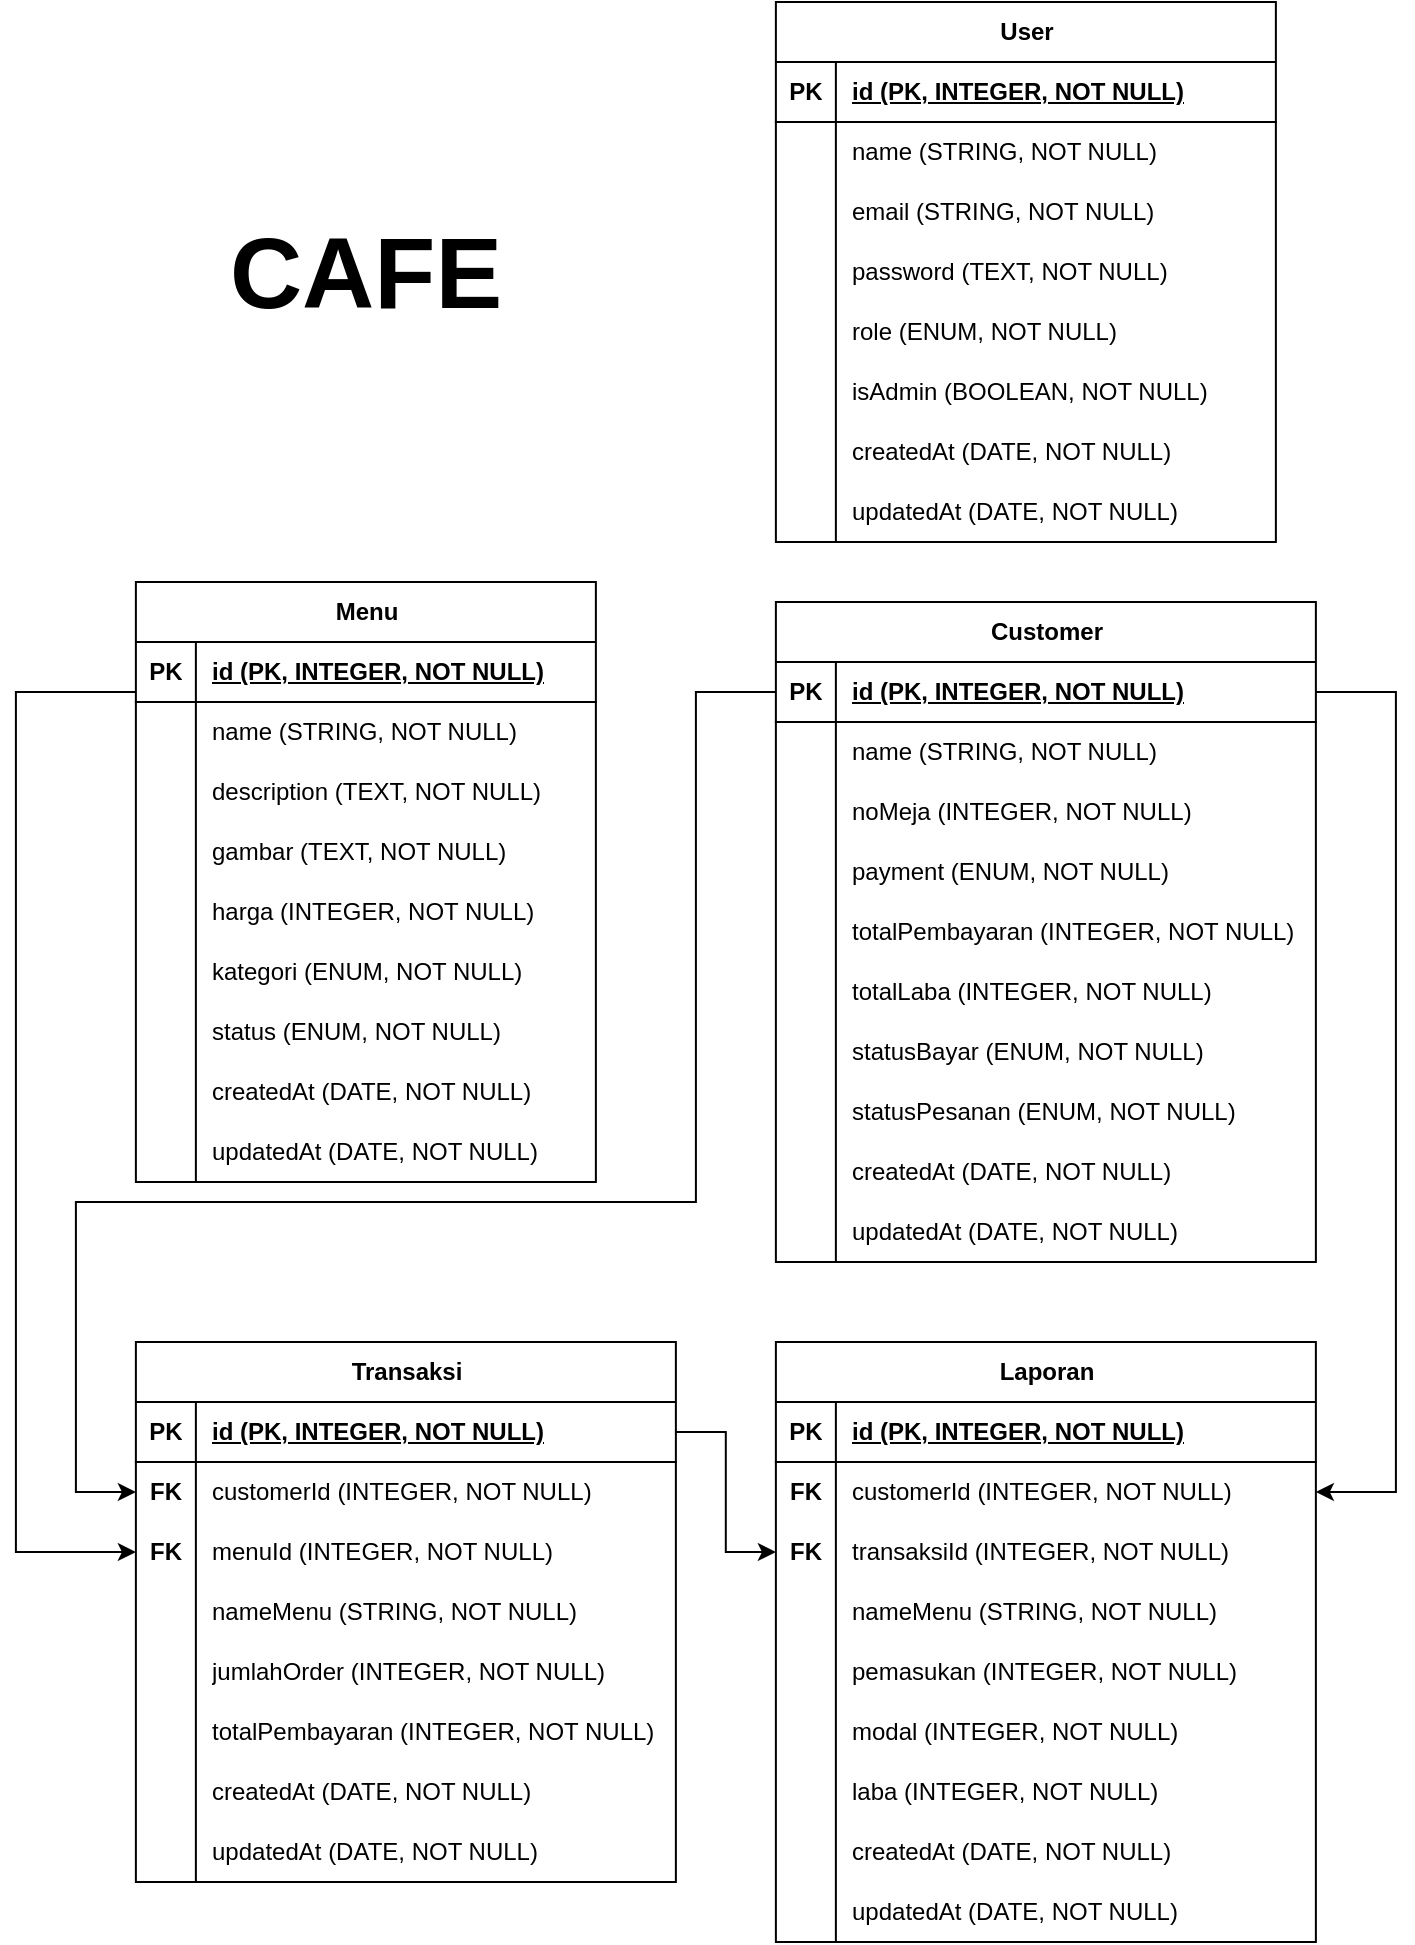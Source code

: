 <mxfile version="22.1.5" type="device">
  <diagram name="Halaman-1" id="lwUix_kvuEQXz3hjnVjn">
    <mxGraphModel dx="1134" dy="704" grid="1" gridSize="10" guides="1" tooltips="1" connect="1" arrows="1" fold="1" page="1" pageScale="1" pageWidth="827" pageHeight="1169" math="0" shadow="0">
      <root>
        <mxCell id="0" />
        <mxCell id="1" parent="0" />
        <mxCell id="imhgn8U7Z0MVkUAFqTZX-146" value="Transaksi" style="shape=table;startSize=30;container=1;collapsible=1;childLayout=tableLayout;fixedRows=1;rowLines=0;fontStyle=1;align=center;resizeLast=1;html=1;" parent="1" vertex="1">
          <mxGeometry x="128.94" y="750" width="270" height="270" as="geometry" />
        </mxCell>
        <mxCell id="imhgn8U7Z0MVkUAFqTZX-147" value="" style="shape=tableRow;horizontal=0;startSize=0;swimlaneHead=0;swimlaneBody=0;fillColor=none;collapsible=0;dropTarget=0;points=[[0,0.5],[1,0.5]];portConstraint=eastwest;top=0;left=0;right=0;bottom=1;" parent="imhgn8U7Z0MVkUAFqTZX-146" vertex="1">
          <mxGeometry y="30" width="270" height="30" as="geometry" />
        </mxCell>
        <mxCell id="imhgn8U7Z0MVkUAFqTZX-148" value="PK" style="shape=partialRectangle;connectable=0;fillColor=none;top=0;left=0;bottom=0;right=0;fontStyle=1;overflow=hidden;whiteSpace=wrap;html=1;" parent="imhgn8U7Z0MVkUAFqTZX-147" vertex="1">
          <mxGeometry width="30" height="30" as="geometry">
            <mxRectangle width="30" height="30" as="alternateBounds" />
          </mxGeometry>
        </mxCell>
        <mxCell id="imhgn8U7Z0MVkUAFqTZX-149" value="id (PK, INTEGER, NOT NULL)" style="shape=partialRectangle;connectable=0;fillColor=none;top=0;left=0;bottom=0;right=0;align=left;spacingLeft=6;fontStyle=5;overflow=hidden;whiteSpace=wrap;html=1;" parent="imhgn8U7Z0MVkUAFqTZX-147" vertex="1">
          <mxGeometry x="30" width="240" height="30" as="geometry">
            <mxRectangle width="240" height="30" as="alternateBounds" />
          </mxGeometry>
        </mxCell>
        <mxCell id="imhgn8U7Z0MVkUAFqTZX-150" value="" style="shape=tableRow;horizontal=0;startSize=0;swimlaneHead=0;swimlaneBody=0;fillColor=none;collapsible=0;dropTarget=0;points=[[0,0.5],[1,0.5]];portConstraint=eastwest;top=0;left=0;right=0;bottom=0;" parent="imhgn8U7Z0MVkUAFqTZX-146" vertex="1">
          <mxGeometry y="60" width="270" height="30" as="geometry" />
        </mxCell>
        <mxCell id="imhgn8U7Z0MVkUAFqTZX-151" value="&lt;b&gt;FK&lt;/b&gt;" style="shape=partialRectangle;connectable=0;fillColor=none;top=0;left=0;bottom=0;right=0;editable=1;overflow=hidden;whiteSpace=wrap;html=1;" parent="imhgn8U7Z0MVkUAFqTZX-150" vertex="1">
          <mxGeometry width="30" height="30" as="geometry">
            <mxRectangle width="30" height="30" as="alternateBounds" />
          </mxGeometry>
        </mxCell>
        <mxCell id="imhgn8U7Z0MVkUAFqTZX-152" value="customerId (INTEGER, NOT NULL)" style="shape=partialRectangle;connectable=0;fillColor=none;top=0;left=0;bottom=0;right=0;align=left;spacingLeft=6;overflow=hidden;whiteSpace=wrap;html=1;" parent="imhgn8U7Z0MVkUAFqTZX-150" vertex="1">
          <mxGeometry x="30" width="240" height="30" as="geometry">
            <mxRectangle width="240" height="30" as="alternateBounds" />
          </mxGeometry>
        </mxCell>
        <mxCell id="imhgn8U7Z0MVkUAFqTZX-153" value="" style="shape=tableRow;horizontal=0;startSize=0;swimlaneHead=0;swimlaneBody=0;fillColor=none;collapsible=0;dropTarget=0;points=[[0,0.5],[1,0.5]];portConstraint=eastwest;top=0;left=0;right=0;bottom=0;" parent="imhgn8U7Z0MVkUAFqTZX-146" vertex="1">
          <mxGeometry y="90" width="270" height="30" as="geometry" />
        </mxCell>
        <mxCell id="imhgn8U7Z0MVkUAFqTZX-154" value="&lt;b&gt;FK&lt;/b&gt;" style="shape=partialRectangle;connectable=0;fillColor=none;top=0;left=0;bottom=0;right=0;editable=1;overflow=hidden;whiteSpace=wrap;html=1;" parent="imhgn8U7Z0MVkUAFqTZX-153" vertex="1">
          <mxGeometry width="30" height="30" as="geometry">
            <mxRectangle width="30" height="30" as="alternateBounds" />
          </mxGeometry>
        </mxCell>
        <mxCell id="imhgn8U7Z0MVkUAFqTZX-155" value="menuId (INTEGER, NOT NULL)" style="shape=partialRectangle;connectable=0;fillColor=none;top=0;left=0;bottom=0;right=0;align=left;spacingLeft=6;overflow=hidden;whiteSpace=wrap;html=1;" parent="imhgn8U7Z0MVkUAFqTZX-153" vertex="1">
          <mxGeometry x="30" width="240" height="30" as="geometry">
            <mxRectangle width="240" height="30" as="alternateBounds" />
          </mxGeometry>
        </mxCell>
        <mxCell id="imhgn8U7Z0MVkUAFqTZX-245" style="shape=tableRow;horizontal=0;startSize=0;swimlaneHead=0;swimlaneBody=0;fillColor=none;collapsible=0;dropTarget=0;points=[[0,0.5],[1,0.5]];portConstraint=eastwest;top=0;left=0;right=0;bottom=0;" parent="imhgn8U7Z0MVkUAFqTZX-146" vertex="1">
          <mxGeometry y="120" width="270" height="30" as="geometry" />
        </mxCell>
        <mxCell id="imhgn8U7Z0MVkUAFqTZX-246" style="shape=partialRectangle;connectable=0;fillColor=none;top=0;left=0;bottom=0;right=0;editable=1;overflow=hidden;whiteSpace=wrap;html=1;" parent="imhgn8U7Z0MVkUAFqTZX-245" vertex="1">
          <mxGeometry width="30" height="30" as="geometry">
            <mxRectangle width="30" height="30" as="alternateBounds" />
          </mxGeometry>
        </mxCell>
        <mxCell id="imhgn8U7Z0MVkUAFqTZX-247" value="nameMenu (STRING, NOT NULL)" style="shape=partialRectangle;connectable=0;fillColor=none;top=0;left=0;bottom=0;right=0;align=left;spacingLeft=6;overflow=hidden;whiteSpace=wrap;html=1;" parent="imhgn8U7Z0MVkUAFqTZX-245" vertex="1">
          <mxGeometry x="30" width="240" height="30" as="geometry">
            <mxRectangle width="240" height="30" as="alternateBounds" />
          </mxGeometry>
        </mxCell>
        <mxCell id="imhgn8U7Z0MVkUAFqTZX-156" style="shape=tableRow;horizontal=0;startSize=0;swimlaneHead=0;swimlaneBody=0;fillColor=none;collapsible=0;dropTarget=0;points=[[0,0.5],[1,0.5]];portConstraint=eastwest;top=0;left=0;right=0;bottom=0;" parent="imhgn8U7Z0MVkUAFqTZX-146" vertex="1">
          <mxGeometry y="150" width="270" height="30" as="geometry" />
        </mxCell>
        <mxCell id="imhgn8U7Z0MVkUAFqTZX-157" style="shape=partialRectangle;connectable=0;fillColor=none;top=0;left=0;bottom=0;right=0;editable=1;overflow=hidden;whiteSpace=wrap;html=1;" parent="imhgn8U7Z0MVkUAFqTZX-156" vertex="1">
          <mxGeometry width="30" height="30" as="geometry">
            <mxRectangle width="30" height="30" as="alternateBounds" />
          </mxGeometry>
        </mxCell>
        <mxCell id="imhgn8U7Z0MVkUAFqTZX-158" value="jumlahOrder&amp;nbsp;(INTEGER, NOT NULL)" style="shape=partialRectangle;connectable=0;fillColor=none;top=0;left=0;bottom=0;right=0;align=left;spacingLeft=6;overflow=hidden;whiteSpace=wrap;html=1;" parent="imhgn8U7Z0MVkUAFqTZX-156" vertex="1">
          <mxGeometry x="30" width="240" height="30" as="geometry">
            <mxRectangle width="240" height="30" as="alternateBounds" />
          </mxGeometry>
        </mxCell>
        <mxCell id="imhgn8U7Z0MVkUAFqTZX-159" style="shape=tableRow;horizontal=0;startSize=0;swimlaneHead=0;swimlaneBody=0;fillColor=none;collapsible=0;dropTarget=0;points=[[0,0.5],[1,0.5]];portConstraint=eastwest;top=0;left=0;right=0;bottom=0;" parent="imhgn8U7Z0MVkUAFqTZX-146" vertex="1">
          <mxGeometry y="180" width="270" height="30" as="geometry" />
        </mxCell>
        <mxCell id="imhgn8U7Z0MVkUAFqTZX-160" style="shape=partialRectangle;connectable=0;fillColor=none;top=0;left=0;bottom=0;right=0;editable=1;overflow=hidden;whiteSpace=wrap;html=1;" parent="imhgn8U7Z0MVkUAFqTZX-159" vertex="1">
          <mxGeometry width="30" height="30" as="geometry">
            <mxRectangle width="30" height="30" as="alternateBounds" />
          </mxGeometry>
        </mxCell>
        <mxCell id="imhgn8U7Z0MVkUAFqTZX-161" value="totalPembayaran&amp;nbsp;(INTEGER, NOT NULL)" style="shape=partialRectangle;connectable=0;fillColor=none;top=0;left=0;bottom=0;right=0;align=left;spacingLeft=6;overflow=hidden;whiteSpace=wrap;html=1;" parent="imhgn8U7Z0MVkUAFqTZX-159" vertex="1">
          <mxGeometry x="30" width="240" height="30" as="geometry">
            <mxRectangle width="240" height="30" as="alternateBounds" />
          </mxGeometry>
        </mxCell>
        <mxCell id="lAw26xfGPv5u_HMk3Jw--28" style="shape=tableRow;horizontal=0;startSize=0;swimlaneHead=0;swimlaneBody=0;fillColor=none;collapsible=0;dropTarget=0;points=[[0,0.5],[1,0.5]];portConstraint=eastwest;top=0;left=0;right=0;bottom=0;" parent="imhgn8U7Z0MVkUAFqTZX-146" vertex="1">
          <mxGeometry y="210" width="270" height="30" as="geometry" />
        </mxCell>
        <mxCell id="lAw26xfGPv5u_HMk3Jw--29" style="shape=partialRectangle;connectable=0;fillColor=none;top=0;left=0;bottom=0;right=0;editable=1;overflow=hidden;whiteSpace=wrap;html=1;" parent="lAw26xfGPv5u_HMk3Jw--28" vertex="1">
          <mxGeometry width="30" height="30" as="geometry">
            <mxRectangle width="30" height="30" as="alternateBounds" />
          </mxGeometry>
        </mxCell>
        <mxCell id="lAw26xfGPv5u_HMk3Jw--30" value="&lt;span style=&quot;border-color: var(--border-color);&quot;&gt;createdAt&amp;nbsp;&lt;/span&gt;(DATE, NOT NULL)" style="shape=partialRectangle;connectable=0;fillColor=none;top=0;left=0;bottom=0;right=0;align=left;spacingLeft=6;overflow=hidden;whiteSpace=wrap;html=1;" parent="lAw26xfGPv5u_HMk3Jw--28" vertex="1">
          <mxGeometry x="30" width="240" height="30" as="geometry">
            <mxRectangle width="240" height="30" as="alternateBounds" />
          </mxGeometry>
        </mxCell>
        <mxCell id="6b2jVukFoNZZ5CPhbUie-1" style="shape=tableRow;horizontal=0;startSize=0;swimlaneHead=0;swimlaneBody=0;fillColor=none;collapsible=0;dropTarget=0;points=[[0,0.5],[1,0.5]];portConstraint=eastwest;top=0;left=0;right=0;bottom=0;" parent="imhgn8U7Z0MVkUAFqTZX-146" vertex="1">
          <mxGeometry y="240" width="270" height="30" as="geometry" />
        </mxCell>
        <mxCell id="6b2jVukFoNZZ5CPhbUie-2" style="shape=partialRectangle;connectable=0;fillColor=none;top=0;left=0;bottom=0;right=0;editable=1;overflow=hidden;whiteSpace=wrap;html=1;" parent="6b2jVukFoNZZ5CPhbUie-1" vertex="1">
          <mxGeometry width="30" height="30" as="geometry">
            <mxRectangle width="30" height="30" as="alternateBounds" />
          </mxGeometry>
        </mxCell>
        <mxCell id="6b2jVukFoNZZ5CPhbUie-3" value="&lt;span style=&quot;border-color: var(--border-color);&quot;&gt;updatedAt&amp;nbsp;&lt;/span&gt;(DATE, NOT NULL)" style="shape=partialRectangle;connectable=0;fillColor=none;top=0;left=0;bottom=0;right=0;align=left;spacingLeft=6;overflow=hidden;whiteSpace=wrap;html=1;" parent="6b2jVukFoNZZ5CPhbUie-1" vertex="1">
          <mxGeometry x="30" width="240" height="30" as="geometry">
            <mxRectangle width="240" height="30" as="alternateBounds" />
          </mxGeometry>
        </mxCell>
        <mxCell id="imhgn8U7Z0MVkUAFqTZX-166" value="Customer" style="shape=table;startSize=30;container=1;collapsible=1;childLayout=tableLayout;fixedRows=1;rowLines=0;fontStyle=1;align=center;resizeLast=1;html=1;" parent="1" vertex="1">
          <mxGeometry x="448.94" y="380" width="270" height="330" as="geometry" />
        </mxCell>
        <mxCell id="imhgn8U7Z0MVkUAFqTZX-167" value="" style="shape=tableRow;horizontal=0;startSize=0;swimlaneHead=0;swimlaneBody=0;fillColor=none;collapsible=0;dropTarget=0;points=[[0,0.5],[1,0.5]];portConstraint=eastwest;top=0;left=0;right=0;bottom=1;" parent="imhgn8U7Z0MVkUAFqTZX-166" vertex="1">
          <mxGeometry y="30" width="270" height="30" as="geometry" />
        </mxCell>
        <mxCell id="imhgn8U7Z0MVkUAFqTZX-168" value="PK" style="shape=partialRectangle;connectable=0;fillColor=none;top=0;left=0;bottom=0;right=0;fontStyle=1;overflow=hidden;whiteSpace=wrap;html=1;" parent="imhgn8U7Z0MVkUAFqTZX-167" vertex="1">
          <mxGeometry width="30" height="30" as="geometry">
            <mxRectangle width="30" height="30" as="alternateBounds" />
          </mxGeometry>
        </mxCell>
        <mxCell id="imhgn8U7Z0MVkUAFqTZX-169" value="id (PK, INTEGER, NOT NULL)" style="shape=partialRectangle;connectable=0;fillColor=none;top=0;left=0;bottom=0;right=0;align=left;spacingLeft=6;fontStyle=5;overflow=hidden;whiteSpace=wrap;html=1;" parent="imhgn8U7Z0MVkUAFqTZX-167" vertex="1">
          <mxGeometry x="30" width="240" height="30" as="geometry">
            <mxRectangle width="240" height="30" as="alternateBounds" />
          </mxGeometry>
        </mxCell>
        <mxCell id="imhgn8U7Z0MVkUAFqTZX-170" value="" style="shape=tableRow;horizontal=0;startSize=0;swimlaneHead=0;swimlaneBody=0;fillColor=none;collapsible=0;dropTarget=0;points=[[0,0.5],[1,0.5]];portConstraint=eastwest;top=0;left=0;right=0;bottom=0;" parent="imhgn8U7Z0MVkUAFqTZX-166" vertex="1">
          <mxGeometry y="60" width="270" height="30" as="geometry" />
        </mxCell>
        <mxCell id="imhgn8U7Z0MVkUAFqTZX-171" value="" style="shape=partialRectangle;connectable=0;fillColor=none;top=0;left=0;bottom=0;right=0;editable=1;overflow=hidden;whiteSpace=wrap;html=1;" parent="imhgn8U7Z0MVkUAFqTZX-170" vertex="1">
          <mxGeometry width="30" height="30" as="geometry">
            <mxRectangle width="30" height="30" as="alternateBounds" />
          </mxGeometry>
        </mxCell>
        <mxCell id="imhgn8U7Z0MVkUAFqTZX-172" value="name&amp;nbsp;(STRING, NOT NULL)" style="shape=partialRectangle;connectable=0;fillColor=none;top=0;left=0;bottom=0;right=0;align=left;spacingLeft=6;overflow=hidden;whiteSpace=wrap;html=1;" parent="imhgn8U7Z0MVkUAFqTZX-170" vertex="1">
          <mxGeometry x="30" width="240" height="30" as="geometry">
            <mxRectangle width="240" height="30" as="alternateBounds" />
          </mxGeometry>
        </mxCell>
        <mxCell id="imhgn8U7Z0MVkUAFqTZX-173" value="" style="shape=tableRow;horizontal=0;startSize=0;swimlaneHead=0;swimlaneBody=0;fillColor=none;collapsible=0;dropTarget=0;points=[[0,0.5],[1,0.5]];portConstraint=eastwest;top=0;left=0;right=0;bottom=0;" parent="imhgn8U7Z0MVkUAFqTZX-166" vertex="1">
          <mxGeometry y="90" width="270" height="30" as="geometry" />
        </mxCell>
        <mxCell id="imhgn8U7Z0MVkUAFqTZX-174" value="" style="shape=partialRectangle;connectable=0;fillColor=none;top=0;left=0;bottom=0;right=0;editable=1;overflow=hidden;whiteSpace=wrap;html=1;" parent="imhgn8U7Z0MVkUAFqTZX-173" vertex="1">
          <mxGeometry width="30" height="30" as="geometry">
            <mxRectangle width="30" height="30" as="alternateBounds" />
          </mxGeometry>
        </mxCell>
        <mxCell id="imhgn8U7Z0MVkUAFqTZX-175" value="noMeja (INTEGER, NOT NULL)" style="shape=partialRectangle;connectable=0;fillColor=none;top=0;left=0;bottom=0;right=0;align=left;spacingLeft=6;overflow=hidden;whiteSpace=wrap;html=1;" parent="imhgn8U7Z0MVkUAFqTZX-173" vertex="1">
          <mxGeometry x="30" width="240" height="30" as="geometry">
            <mxRectangle width="240" height="30" as="alternateBounds" />
          </mxGeometry>
        </mxCell>
        <mxCell id="imhgn8U7Z0MVkUAFqTZX-176" style="shape=tableRow;horizontal=0;startSize=0;swimlaneHead=0;swimlaneBody=0;fillColor=none;collapsible=0;dropTarget=0;points=[[0,0.5],[1,0.5]];portConstraint=eastwest;top=0;left=0;right=0;bottom=0;" parent="imhgn8U7Z0MVkUAFqTZX-166" vertex="1">
          <mxGeometry y="120" width="270" height="30" as="geometry" />
        </mxCell>
        <mxCell id="imhgn8U7Z0MVkUAFqTZX-177" style="shape=partialRectangle;connectable=0;fillColor=none;top=0;left=0;bottom=0;right=0;editable=1;overflow=hidden;whiteSpace=wrap;html=1;" parent="imhgn8U7Z0MVkUAFqTZX-176" vertex="1">
          <mxGeometry width="30" height="30" as="geometry">
            <mxRectangle width="30" height="30" as="alternateBounds" />
          </mxGeometry>
        </mxCell>
        <mxCell id="imhgn8U7Z0MVkUAFqTZX-178" value="payment (ENUM, NOT NULL)" style="shape=partialRectangle;connectable=0;fillColor=none;top=0;left=0;bottom=0;right=0;align=left;spacingLeft=6;overflow=hidden;whiteSpace=wrap;html=1;" parent="imhgn8U7Z0MVkUAFqTZX-176" vertex="1">
          <mxGeometry x="30" width="240" height="30" as="geometry">
            <mxRectangle width="240" height="30" as="alternateBounds" />
          </mxGeometry>
        </mxCell>
        <mxCell id="imhgn8U7Z0MVkUAFqTZX-179" style="shape=tableRow;horizontal=0;startSize=0;swimlaneHead=0;swimlaneBody=0;fillColor=none;collapsible=0;dropTarget=0;points=[[0,0.5],[1,0.5]];portConstraint=eastwest;top=0;left=0;right=0;bottom=0;" parent="imhgn8U7Z0MVkUAFqTZX-166" vertex="1">
          <mxGeometry y="150" width="270" height="30" as="geometry" />
        </mxCell>
        <mxCell id="imhgn8U7Z0MVkUAFqTZX-180" style="shape=partialRectangle;connectable=0;fillColor=none;top=0;left=0;bottom=0;right=0;editable=1;overflow=hidden;whiteSpace=wrap;html=1;" parent="imhgn8U7Z0MVkUAFqTZX-179" vertex="1">
          <mxGeometry width="30" height="30" as="geometry">
            <mxRectangle width="30" height="30" as="alternateBounds" />
          </mxGeometry>
        </mxCell>
        <mxCell id="imhgn8U7Z0MVkUAFqTZX-181" value="totalPembayaran (INTEGER, NOT NULL)" style="shape=partialRectangle;connectable=0;fillColor=none;top=0;left=0;bottom=0;right=0;align=left;spacingLeft=6;overflow=hidden;whiteSpace=wrap;html=1;" parent="imhgn8U7Z0MVkUAFqTZX-179" vertex="1">
          <mxGeometry x="30" width="240" height="30" as="geometry">
            <mxRectangle width="240" height="30" as="alternateBounds" />
          </mxGeometry>
        </mxCell>
        <mxCell id="imhgn8U7Z0MVkUAFqTZX-182" style="shape=tableRow;horizontal=0;startSize=0;swimlaneHead=0;swimlaneBody=0;fillColor=none;collapsible=0;dropTarget=0;points=[[0,0.5],[1,0.5]];portConstraint=eastwest;top=0;left=0;right=0;bottom=0;" parent="imhgn8U7Z0MVkUAFqTZX-166" vertex="1">
          <mxGeometry y="180" width="270" height="30" as="geometry" />
        </mxCell>
        <mxCell id="imhgn8U7Z0MVkUAFqTZX-183" style="shape=partialRectangle;connectable=0;fillColor=none;top=0;left=0;bottom=0;right=0;editable=1;overflow=hidden;whiteSpace=wrap;html=1;" parent="imhgn8U7Z0MVkUAFqTZX-182" vertex="1">
          <mxGeometry width="30" height="30" as="geometry">
            <mxRectangle width="30" height="30" as="alternateBounds" />
          </mxGeometry>
        </mxCell>
        <mxCell id="imhgn8U7Z0MVkUAFqTZX-184" value="totalLaba (INTEGER, NOT NULL)" style="shape=partialRectangle;connectable=0;fillColor=none;top=0;left=0;bottom=0;right=0;align=left;spacingLeft=6;overflow=hidden;whiteSpace=wrap;html=1;" parent="imhgn8U7Z0MVkUAFqTZX-182" vertex="1">
          <mxGeometry x="30" width="240" height="30" as="geometry">
            <mxRectangle width="240" height="30" as="alternateBounds" />
          </mxGeometry>
        </mxCell>
        <mxCell id="imhgn8U7Z0MVkUAFqTZX-185" style="shape=tableRow;horizontal=0;startSize=0;swimlaneHead=0;swimlaneBody=0;fillColor=none;collapsible=0;dropTarget=0;points=[[0,0.5],[1,0.5]];portConstraint=eastwest;top=0;left=0;right=0;bottom=0;" parent="imhgn8U7Z0MVkUAFqTZX-166" vertex="1">
          <mxGeometry y="210" width="270" height="30" as="geometry" />
        </mxCell>
        <mxCell id="imhgn8U7Z0MVkUAFqTZX-186" style="shape=partialRectangle;connectable=0;fillColor=none;top=0;left=0;bottom=0;right=0;editable=1;overflow=hidden;whiteSpace=wrap;html=1;" parent="imhgn8U7Z0MVkUAFqTZX-185" vertex="1">
          <mxGeometry width="30" height="30" as="geometry">
            <mxRectangle width="30" height="30" as="alternateBounds" />
          </mxGeometry>
        </mxCell>
        <mxCell id="imhgn8U7Z0MVkUAFqTZX-187" value="statusBayar (ENUM, NOT NULL)" style="shape=partialRectangle;connectable=0;fillColor=none;top=0;left=0;bottom=0;right=0;align=left;spacingLeft=6;overflow=hidden;whiteSpace=wrap;html=1;" parent="imhgn8U7Z0MVkUAFqTZX-185" vertex="1">
          <mxGeometry x="30" width="240" height="30" as="geometry">
            <mxRectangle width="240" height="30" as="alternateBounds" />
          </mxGeometry>
        </mxCell>
        <mxCell id="lAw26xfGPv5u_HMk3Jw--40" style="shape=tableRow;horizontal=0;startSize=0;swimlaneHead=0;swimlaneBody=0;fillColor=none;collapsible=0;dropTarget=0;points=[[0,0.5],[1,0.5]];portConstraint=eastwest;top=0;left=0;right=0;bottom=0;" parent="imhgn8U7Z0MVkUAFqTZX-166" vertex="1">
          <mxGeometry y="240" width="270" height="30" as="geometry" />
        </mxCell>
        <mxCell id="lAw26xfGPv5u_HMk3Jw--41" style="shape=partialRectangle;connectable=0;fillColor=none;top=0;left=0;bottom=0;right=0;editable=1;overflow=hidden;whiteSpace=wrap;html=1;" parent="lAw26xfGPv5u_HMk3Jw--40" vertex="1">
          <mxGeometry width="30" height="30" as="geometry">
            <mxRectangle width="30" height="30" as="alternateBounds" />
          </mxGeometry>
        </mxCell>
        <mxCell id="lAw26xfGPv5u_HMk3Jw--42" value="statusPesanan (ENUM, NOT NULL)" style="shape=partialRectangle;connectable=0;fillColor=none;top=0;left=0;bottom=0;right=0;align=left;spacingLeft=6;overflow=hidden;whiteSpace=wrap;html=1;" parent="lAw26xfGPv5u_HMk3Jw--40" vertex="1">
          <mxGeometry x="30" width="240" height="30" as="geometry">
            <mxRectangle width="240" height="30" as="alternateBounds" />
          </mxGeometry>
        </mxCell>
        <mxCell id="lAw26xfGPv5u_HMk3Jw--43" style="shape=tableRow;horizontal=0;startSize=0;swimlaneHead=0;swimlaneBody=0;fillColor=none;collapsible=0;dropTarget=0;points=[[0,0.5],[1,0.5]];portConstraint=eastwest;top=0;left=0;right=0;bottom=0;" parent="imhgn8U7Z0MVkUAFqTZX-166" vertex="1">
          <mxGeometry y="270" width="270" height="30" as="geometry" />
        </mxCell>
        <mxCell id="lAw26xfGPv5u_HMk3Jw--44" style="shape=partialRectangle;connectable=0;fillColor=none;top=0;left=0;bottom=0;right=0;editable=1;overflow=hidden;whiteSpace=wrap;html=1;" parent="lAw26xfGPv5u_HMk3Jw--43" vertex="1">
          <mxGeometry width="30" height="30" as="geometry">
            <mxRectangle width="30" height="30" as="alternateBounds" />
          </mxGeometry>
        </mxCell>
        <mxCell id="lAw26xfGPv5u_HMk3Jw--45" value="createdAt&amp;nbsp;(DATE, NOT NULL)" style="shape=partialRectangle;connectable=0;fillColor=none;top=0;left=0;bottom=0;right=0;align=left;spacingLeft=6;overflow=hidden;whiteSpace=wrap;html=1;" parent="lAw26xfGPv5u_HMk3Jw--43" vertex="1">
          <mxGeometry x="30" width="240" height="30" as="geometry">
            <mxRectangle width="240" height="30" as="alternateBounds" />
          </mxGeometry>
        </mxCell>
        <mxCell id="6b2jVukFoNZZ5CPhbUie-7" style="shape=tableRow;horizontal=0;startSize=0;swimlaneHead=0;swimlaneBody=0;fillColor=none;collapsible=0;dropTarget=0;points=[[0,0.5],[1,0.5]];portConstraint=eastwest;top=0;left=0;right=0;bottom=0;" parent="imhgn8U7Z0MVkUAFqTZX-166" vertex="1">
          <mxGeometry y="300" width="270" height="30" as="geometry" />
        </mxCell>
        <mxCell id="6b2jVukFoNZZ5CPhbUie-8" style="shape=partialRectangle;connectable=0;fillColor=none;top=0;left=0;bottom=0;right=0;editable=1;overflow=hidden;whiteSpace=wrap;html=1;" parent="6b2jVukFoNZZ5CPhbUie-7" vertex="1">
          <mxGeometry width="30" height="30" as="geometry">
            <mxRectangle width="30" height="30" as="alternateBounds" />
          </mxGeometry>
        </mxCell>
        <mxCell id="6b2jVukFoNZZ5CPhbUie-9" value="updatedAt&amp;nbsp;(DATE, NOT NULL)" style="shape=partialRectangle;connectable=0;fillColor=none;top=0;left=0;bottom=0;right=0;align=left;spacingLeft=6;overflow=hidden;whiteSpace=wrap;html=1;" parent="6b2jVukFoNZZ5CPhbUie-7" vertex="1">
          <mxGeometry x="30" width="240" height="30" as="geometry">
            <mxRectangle width="240" height="30" as="alternateBounds" />
          </mxGeometry>
        </mxCell>
        <mxCell id="imhgn8U7Z0MVkUAFqTZX-222" value="Laporan" style="shape=table;startSize=30;container=1;collapsible=1;childLayout=tableLayout;fixedRows=1;rowLines=0;fontStyle=1;align=center;resizeLast=1;html=1;" parent="1" vertex="1">
          <mxGeometry x="448.94" y="750" width="270" height="300" as="geometry" />
        </mxCell>
        <mxCell id="imhgn8U7Z0MVkUAFqTZX-223" value="" style="shape=tableRow;horizontal=0;startSize=0;swimlaneHead=0;swimlaneBody=0;fillColor=none;collapsible=0;dropTarget=0;points=[[0,0.5],[1,0.5]];portConstraint=eastwest;top=0;left=0;right=0;bottom=1;" parent="imhgn8U7Z0MVkUAFqTZX-222" vertex="1">
          <mxGeometry y="30" width="270" height="30" as="geometry" />
        </mxCell>
        <mxCell id="imhgn8U7Z0MVkUAFqTZX-224" value="PK" style="shape=partialRectangle;connectable=0;fillColor=none;top=0;left=0;bottom=0;right=0;fontStyle=1;overflow=hidden;whiteSpace=wrap;html=1;" parent="imhgn8U7Z0MVkUAFqTZX-223" vertex="1">
          <mxGeometry width="30" height="30" as="geometry">
            <mxRectangle width="30" height="30" as="alternateBounds" />
          </mxGeometry>
        </mxCell>
        <mxCell id="imhgn8U7Z0MVkUAFqTZX-225" value="id (PK, INTEGER, NOT NULL)" style="shape=partialRectangle;connectable=0;fillColor=none;top=0;left=0;bottom=0;right=0;align=left;spacingLeft=6;fontStyle=5;overflow=hidden;whiteSpace=wrap;html=1;" parent="imhgn8U7Z0MVkUAFqTZX-223" vertex="1">
          <mxGeometry x="30" width="240" height="30" as="geometry">
            <mxRectangle width="240" height="30" as="alternateBounds" />
          </mxGeometry>
        </mxCell>
        <mxCell id="imhgn8U7Z0MVkUAFqTZX-226" value="" style="shape=tableRow;horizontal=0;startSize=0;swimlaneHead=0;swimlaneBody=0;fillColor=none;collapsible=0;dropTarget=0;points=[[0,0.5],[1,0.5]];portConstraint=eastwest;top=0;left=0;right=0;bottom=0;" parent="imhgn8U7Z0MVkUAFqTZX-222" vertex="1">
          <mxGeometry y="60" width="270" height="30" as="geometry" />
        </mxCell>
        <mxCell id="imhgn8U7Z0MVkUAFqTZX-227" value="&lt;b&gt;FK&lt;/b&gt;" style="shape=partialRectangle;connectable=0;fillColor=none;top=0;left=0;bottom=0;right=0;editable=1;overflow=hidden;whiteSpace=wrap;html=1;" parent="imhgn8U7Z0MVkUAFqTZX-226" vertex="1">
          <mxGeometry width="30" height="30" as="geometry">
            <mxRectangle width="30" height="30" as="alternateBounds" />
          </mxGeometry>
        </mxCell>
        <mxCell id="imhgn8U7Z0MVkUAFqTZX-228" value="customerId (INTEGER, NOT NULL)" style="shape=partialRectangle;connectable=0;fillColor=none;top=0;left=0;bottom=0;right=0;align=left;spacingLeft=6;overflow=hidden;whiteSpace=wrap;html=1;" parent="imhgn8U7Z0MVkUAFqTZX-226" vertex="1">
          <mxGeometry x="30" width="240" height="30" as="geometry">
            <mxRectangle width="240" height="30" as="alternateBounds" />
          </mxGeometry>
        </mxCell>
        <mxCell id="imhgn8U7Z0MVkUAFqTZX-232" value="" style="shape=tableRow;horizontal=0;startSize=0;swimlaneHead=0;swimlaneBody=0;fillColor=none;collapsible=0;dropTarget=0;points=[[0,0.5],[1,0.5]];portConstraint=eastwest;top=0;left=0;right=0;bottom=0;" parent="imhgn8U7Z0MVkUAFqTZX-222" vertex="1">
          <mxGeometry y="90" width="270" height="30" as="geometry" />
        </mxCell>
        <mxCell id="imhgn8U7Z0MVkUAFqTZX-233" value="&lt;b style=&quot;border-color: var(--border-color);&quot;&gt;FK&lt;/b&gt;" style="shape=partialRectangle;connectable=0;fillColor=none;top=0;left=0;bottom=0;right=0;editable=1;overflow=hidden;whiteSpace=wrap;html=1;" parent="imhgn8U7Z0MVkUAFqTZX-232" vertex="1">
          <mxGeometry width="30" height="30" as="geometry">
            <mxRectangle width="30" height="30" as="alternateBounds" />
          </mxGeometry>
        </mxCell>
        <mxCell id="imhgn8U7Z0MVkUAFqTZX-234" value="transaksiId (INTEGER, NOT NULL)" style="shape=partialRectangle;connectable=0;fillColor=none;top=0;left=0;bottom=0;right=0;align=left;spacingLeft=6;overflow=hidden;whiteSpace=wrap;html=1;" parent="imhgn8U7Z0MVkUAFqTZX-232" vertex="1">
          <mxGeometry x="30" width="240" height="30" as="geometry">
            <mxRectangle width="240" height="30" as="alternateBounds" />
          </mxGeometry>
        </mxCell>
        <mxCell id="lAw26xfGPv5u_HMk3Jw--37" style="shape=tableRow;horizontal=0;startSize=0;swimlaneHead=0;swimlaneBody=0;fillColor=none;collapsible=0;dropTarget=0;points=[[0,0.5],[1,0.5]];portConstraint=eastwest;top=0;left=0;right=0;bottom=0;" parent="imhgn8U7Z0MVkUAFqTZX-222" vertex="1">
          <mxGeometry y="120" width="270" height="30" as="geometry" />
        </mxCell>
        <mxCell id="lAw26xfGPv5u_HMk3Jw--38" style="shape=partialRectangle;connectable=0;fillColor=none;top=0;left=0;bottom=0;right=0;editable=1;overflow=hidden;whiteSpace=wrap;html=1;" parent="lAw26xfGPv5u_HMk3Jw--37" vertex="1">
          <mxGeometry width="30" height="30" as="geometry">
            <mxRectangle width="30" height="30" as="alternateBounds" />
          </mxGeometry>
        </mxCell>
        <mxCell id="lAw26xfGPv5u_HMk3Jw--39" value="nameMenu (STRING, NOT NULL)" style="shape=partialRectangle;connectable=0;fillColor=none;top=0;left=0;bottom=0;right=0;align=left;spacingLeft=6;overflow=hidden;whiteSpace=wrap;html=1;" parent="lAw26xfGPv5u_HMk3Jw--37" vertex="1">
          <mxGeometry x="30" width="240" height="30" as="geometry">
            <mxRectangle width="240" height="30" as="alternateBounds" />
          </mxGeometry>
        </mxCell>
        <mxCell id="lAw26xfGPv5u_HMk3Jw--34" style="shape=tableRow;horizontal=0;startSize=0;swimlaneHead=0;swimlaneBody=0;fillColor=none;collapsible=0;dropTarget=0;points=[[0,0.5],[1,0.5]];portConstraint=eastwest;top=0;left=0;right=0;bottom=0;" parent="imhgn8U7Z0MVkUAFqTZX-222" vertex="1">
          <mxGeometry y="150" width="270" height="30" as="geometry" />
        </mxCell>
        <mxCell id="lAw26xfGPv5u_HMk3Jw--35" style="shape=partialRectangle;connectable=0;fillColor=none;top=0;left=0;bottom=0;right=0;editable=1;overflow=hidden;whiteSpace=wrap;html=1;" parent="lAw26xfGPv5u_HMk3Jw--34" vertex="1">
          <mxGeometry width="30" height="30" as="geometry">
            <mxRectangle width="30" height="30" as="alternateBounds" />
          </mxGeometry>
        </mxCell>
        <mxCell id="lAw26xfGPv5u_HMk3Jw--36" value="pemasukan (INTEGER, NOT NULL)" style="shape=partialRectangle;connectable=0;fillColor=none;top=0;left=0;bottom=0;right=0;align=left;spacingLeft=6;overflow=hidden;whiteSpace=wrap;html=1;" parent="lAw26xfGPv5u_HMk3Jw--34" vertex="1">
          <mxGeometry x="30" width="240" height="30" as="geometry">
            <mxRectangle width="240" height="30" as="alternateBounds" />
          </mxGeometry>
        </mxCell>
        <mxCell id="CIv_yVNtTNFprmfkE_4N-1" style="shape=tableRow;horizontal=0;startSize=0;swimlaneHead=0;swimlaneBody=0;fillColor=none;collapsible=0;dropTarget=0;points=[[0,0.5],[1,0.5]];portConstraint=eastwest;top=0;left=0;right=0;bottom=0;" parent="imhgn8U7Z0MVkUAFqTZX-222" vertex="1">
          <mxGeometry y="180" width="270" height="30" as="geometry" />
        </mxCell>
        <mxCell id="CIv_yVNtTNFprmfkE_4N-2" style="shape=partialRectangle;connectable=0;fillColor=none;top=0;left=0;bottom=0;right=0;editable=1;overflow=hidden;whiteSpace=wrap;html=1;" parent="CIv_yVNtTNFprmfkE_4N-1" vertex="1">
          <mxGeometry width="30" height="30" as="geometry">
            <mxRectangle width="30" height="30" as="alternateBounds" />
          </mxGeometry>
        </mxCell>
        <mxCell id="CIv_yVNtTNFprmfkE_4N-3" value="modal (INTEGER, NOT NULL)" style="shape=partialRectangle;connectable=0;fillColor=none;top=0;left=0;bottom=0;right=0;align=left;spacingLeft=6;overflow=hidden;whiteSpace=wrap;html=1;" parent="CIv_yVNtTNFprmfkE_4N-1" vertex="1">
          <mxGeometry x="30" width="240" height="30" as="geometry">
            <mxRectangle width="240" height="30" as="alternateBounds" />
          </mxGeometry>
        </mxCell>
        <mxCell id="CIv_yVNtTNFprmfkE_4N-4" style="shape=tableRow;horizontal=0;startSize=0;swimlaneHead=0;swimlaneBody=0;fillColor=none;collapsible=0;dropTarget=0;points=[[0,0.5],[1,0.5]];portConstraint=eastwest;top=0;left=0;right=0;bottom=0;" parent="imhgn8U7Z0MVkUAFqTZX-222" vertex="1">
          <mxGeometry y="210" width="270" height="30" as="geometry" />
        </mxCell>
        <mxCell id="CIv_yVNtTNFprmfkE_4N-5" style="shape=partialRectangle;connectable=0;fillColor=none;top=0;left=0;bottom=0;right=0;editable=1;overflow=hidden;whiteSpace=wrap;html=1;" parent="CIv_yVNtTNFprmfkE_4N-4" vertex="1">
          <mxGeometry width="30" height="30" as="geometry">
            <mxRectangle width="30" height="30" as="alternateBounds" />
          </mxGeometry>
        </mxCell>
        <mxCell id="CIv_yVNtTNFprmfkE_4N-6" value="laba (INTEGER, NOT NULL)" style="shape=partialRectangle;connectable=0;fillColor=none;top=0;left=0;bottom=0;right=0;align=left;spacingLeft=6;overflow=hidden;whiteSpace=wrap;html=1;" parent="CIv_yVNtTNFprmfkE_4N-4" vertex="1">
          <mxGeometry x="30" width="240" height="30" as="geometry">
            <mxRectangle width="240" height="30" as="alternateBounds" />
          </mxGeometry>
        </mxCell>
        <mxCell id="6b2jVukFoNZZ5CPhbUie-4" value="" style="shape=tableRow;horizontal=0;startSize=0;swimlaneHead=0;swimlaneBody=0;fillColor=none;collapsible=0;dropTarget=0;points=[[0,0.5],[1,0.5]];portConstraint=eastwest;top=0;left=0;right=0;bottom=0;" parent="imhgn8U7Z0MVkUAFqTZX-222" vertex="1">
          <mxGeometry y="240" width="270" height="30" as="geometry" />
        </mxCell>
        <mxCell id="6b2jVukFoNZZ5CPhbUie-5" value="" style="shape=partialRectangle;connectable=0;fillColor=none;top=0;left=0;bottom=0;right=0;editable=1;overflow=hidden;whiteSpace=wrap;html=1;" parent="6b2jVukFoNZZ5CPhbUie-4" vertex="1">
          <mxGeometry width="30" height="30" as="geometry">
            <mxRectangle width="30" height="30" as="alternateBounds" />
          </mxGeometry>
        </mxCell>
        <mxCell id="6b2jVukFoNZZ5CPhbUie-6" value="createdAt&amp;nbsp;(DATE, NOT NULL)" style="shape=partialRectangle;connectable=0;fillColor=none;top=0;left=0;bottom=0;right=0;align=left;spacingLeft=6;overflow=hidden;whiteSpace=wrap;html=1;" parent="6b2jVukFoNZZ5CPhbUie-4" vertex="1">
          <mxGeometry x="30" width="240" height="30" as="geometry">
            <mxRectangle width="240" height="30" as="alternateBounds" />
          </mxGeometry>
        </mxCell>
        <mxCell id="6b2jVukFoNZZ5CPhbUie-44" value="" style="shape=tableRow;horizontal=0;startSize=0;swimlaneHead=0;swimlaneBody=0;fillColor=none;collapsible=0;dropTarget=0;points=[[0,0.5],[1,0.5]];portConstraint=eastwest;top=0;left=0;right=0;bottom=0;" parent="imhgn8U7Z0MVkUAFqTZX-222" vertex="1">
          <mxGeometry y="270" width="270" height="30" as="geometry" />
        </mxCell>
        <mxCell id="6b2jVukFoNZZ5CPhbUie-45" value="" style="shape=partialRectangle;connectable=0;fillColor=none;top=0;left=0;bottom=0;right=0;editable=1;overflow=hidden;whiteSpace=wrap;html=1;" parent="6b2jVukFoNZZ5CPhbUie-44" vertex="1">
          <mxGeometry width="30" height="30" as="geometry">
            <mxRectangle width="30" height="30" as="alternateBounds" />
          </mxGeometry>
        </mxCell>
        <mxCell id="6b2jVukFoNZZ5CPhbUie-46" value="updatedAt&amp;nbsp;(DATE, NOT NULL)" style="shape=partialRectangle;connectable=0;fillColor=none;top=0;left=0;bottom=0;right=0;align=left;spacingLeft=6;overflow=hidden;whiteSpace=wrap;html=1;" parent="6b2jVukFoNZZ5CPhbUie-44" vertex="1">
          <mxGeometry x="30" width="240" height="30" as="geometry">
            <mxRectangle width="240" height="30" as="alternateBounds" />
          </mxGeometry>
        </mxCell>
        <mxCell id="imhgn8U7Z0MVkUAFqTZX-188" value="Menu" style="shape=table;startSize=30;container=1;collapsible=1;childLayout=tableLayout;fixedRows=1;rowLines=0;fontStyle=1;align=center;resizeLast=1;html=1;" parent="1" vertex="1">
          <mxGeometry x="128.94" y="370" width="230" height="300" as="geometry" />
        </mxCell>
        <mxCell id="imhgn8U7Z0MVkUAFqTZX-189" value="" style="shape=tableRow;horizontal=0;startSize=0;swimlaneHead=0;swimlaneBody=0;fillColor=none;collapsible=0;dropTarget=0;points=[[0,0.5],[1,0.5]];portConstraint=eastwest;top=0;left=0;right=0;bottom=1;" parent="imhgn8U7Z0MVkUAFqTZX-188" vertex="1">
          <mxGeometry y="30" width="230" height="30" as="geometry" />
        </mxCell>
        <mxCell id="imhgn8U7Z0MVkUAFqTZX-190" value="PK" style="shape=partialRectangle;connectable=0;fillColor=none;top=0;left=0;bottom=0;right=0;fontStyle=1;overflow=hidden;whiteSpace=wrap;html=1;" parent="imhgn8U7Z0MVkUAFqTZX-189" vertex="1">
          <mxGeometry width="30" height="30" as="geometry">
            <mxRectangle width="30" height="30" as="alternateBounds" />
          </mxGeometry>
        </mxCell>
        <mxCell id="imhgn8U7Z0MVkUAFqTZX-191" value="id (PK, INTEGER, NOT NULL)" style="shape=partialRectangle;connectable=0;fillColor=none;top=0;left=0;bottom=0;right=0;align=left;spacingLeft=6;fontStyle=5;overflow=hidden;whiteSpace=wrap;html=1;" parent="imhgn8U7Z0MVkUAFqTZX-189" vertex="1">
          <mxGeometry x="30" width="200" height="30" as="geometry">
            <mxRectangle width="200" height="30" as="alternateBounds" />
          </mxGeometry>
        </mxCell>
        <mxCell id="imhgn8U7Z0MVkUAFqTZX-192" value="" style="shape=tableRow;horizontal=0;startSize=0;swimlaneHead=0;swimlaneBody=0;fillColor=none;collapsible=0;dropTarget=0;points=[[0,0.5],[1,0.5]];portConstraint=eastwest;top=0;left=0;right=0;bottom=0;" parent="imhgn8U7Z0MVkUAFqTZX-188" vertex="1">
          <mxGeometry y="60" width="230" height="30" as="geometry" />
        </mxCell>
        <mxCell id="imhgn8U7Z0MVkUAFqTZX-193" value="" style="shape=partialRectangle;connectable=0;fillColor=none;top=0;left=0;bottom=0;right=0;editable=1;overflow=hidden;whiteSpace=wrap;html=1;" parent="imhgn8U7Z0MVkUAFqTZX-192" vertex="1">
          <mxGeometry width="30" height="30" as="geometry">
            <mxRectangle width="30" height="30" as="alternateBounds" />
          </mxGeometry>
        </mxCell>
        <mxCell id="imhgn8U7Z0MVkUAFqTZX-194" value="name (STRING, NOT NULL)" style="shape=partialRectangle;connectable=0;fillColor=none;top=0;left=0;bottom=0;right=0;align=left;spacingLeft=6;overflow=hidden;whiteSpace=wrap;html=1;" parent="imhgn8U7Z0MVkUAFqTZX-192" vertex="1">
          <mxGeometry x="30" width="200" height="30" as="geometry">
            <mxRectangle width="200" height="30" as="alternateBounds" />
          </mxGeometry>
        </mxCell>
        <mxCell id="imhgn8U7Z0MVkUAFqTZX-195" value="" style="shape=tableRow;horizontal=0;startSize=0;swimlaneHead=0;swimlaneBody=0;fillColor=none;collapsible=0;dropTarget=0;points=[[0,0.5],[1,0.5]];portConstraint=eastwest;top=0;left=0;right=0;bottom=0;" parent="imhgn8U7Z0MVkUAFqTZX-188" vertex="1">
          <mxGeometry y="90" width="230" height="30" as="geometry" />
        </mxCell>
        <mxCell id="imhgn8U7Z0MVkUAFqTZX-196" value="" style="shape=partialRectangle;connectable=0;fillColor=none;top=0;left=0;bottom=0;right=0;editable=1;overflow=hidden;whiteSpace=wrap;html=1;" parent="imhgn8U7Z0MVkUAFqTZX-195" vertex="1">
          <mxGeometry width="30" height="30" as="geometry">
            <mxRectangle width="30" height="30" as="alternateBounds" />
          </mxGeometry>
        </mxCell>
        <mxCell id="imhgn8U7Z0MVkUAFqTZX-197" value="description&amp;nbsp;(TEXT, NOT NULL)" style="shape=partialRectangle;connectable=0;fillColor=none;top=0;left=0;bottom=0;right=0;align=left;spacingLeft=6;overflow=hidden;whiteSpace=wrap;html=1;" parent="imhgn8U7Z0MVkUAFqTZX-195" vertex="1">
          <mxGeometry x="30" width="200" height="30" as="geometry">
            <mxRectangle width="200" height="30" as="alternateBounds" />
          </mxGeometry>
        </mxCell>
        <mxCell id="imhgn8U7Z0MVkUAFqTZX-198" style="shape=tableRow;horizontal=0;startSize=0;swimlaneHead=0;swimlaneBody=0;fillColor=none;collapsible=0;dropTarget=0;points=[[0,0.5],[1,0.5]];portConstraint=eastwest;top=0;left=0;right=0;bottom=0;" parent="imhgn8U7Z0MVkUAFqTZX-188" vertex="1">
          <mxGeometry y="120" width="230" height="30" as="geometry" />
        </mxCell>
        <mxCell id="imhgn8U7Z0MVkUAFqTZX-199" style="shape=partialRectangle;connectable=0;fillColor=none;top=0;left=0;bottom=0;right=0;editable=1;overflow=hidden;whiteSpace=wrap;html=1;" parent="imhgn8U7Z0MVkUAFqTZX-198" vertex="1">
          <mxGeometry width="30" height="30" as="geometry">
            <mxRectangle width="30" height="30" as="alternateBounds" />
          </mxGeometry>
        </mxCell>
        <mxCell id="imhgn8U7Z0MVkUAFqTZX-200" value="gambar (TEXT, NOT NULL)" style="shape=partialRectangle;connectable=0;fillColor=none;top=0;left=0;bottom=0;right=0;align=left;spacingLeft=6;overflow=hidden;whiteSpace=wrap;html=1;" parent="imhgn8U7Z0MVkUAFqTZX-198" vertex="1">
          <mxGeometry x="30" width="200" height="30" as="geometry">
            <mxRectangle width="200" height="30" as="alternateBounds" />
          </mxGeometry>
        </mxCell>
        <mxCell id="lAw26xfGPv5u_HMk3Jw--15" style="shape=tableRow;horizontal=0;startSize=0;swimlaneHead=0;swimlaneBody=0;fillColor=none;collapsible=0;dropTarget=0;points=[[0,0.5],[1,0.5]];portConstraint=eastwest;top=0;left=0;right=0;bottom=0;" parent="imhgn8U7Z0MVkUAFqTZX-188" vertex="1">
          <mxGeometry y="150" width="230" height="30" as="geometry" />
        </mxCell>
        <mxCell id="lAw26xfGPv5u_HMk3Jw--16" style="shape=partialRectangle;connectable=0;fillColor=none;top=0;left=0;bottom=0;right=0;editable=1;overflow=hidden;whiteSpace=wrap;html=1;" parent="lAw26xfGPv5u_HMk3Jw--15" vertex="1">
          <mxGeometry width="30" height="30" as="geometry">
            <mxRectangle width="30" height="30" as="alternateBounds" />
          </mxGeometry>
        </mxCell>
        <mxCell id="lAw26xfGPv5u_HMk3Jw--17" value="harga (INTEGER, NOT NULL)" style="shape=partialRectangle;connectable=0;fillColor=none;top=0;left=0;bottom=0;right=0;align=left;spacingLeft=6;overflow=hidden;whiteSpace=wrap;html=1;" parent="lAw26xfGPv5u_HMk3Jw--15" vertex="1">
          <mxGeometry x="30" width="200" height="30" as="geometry">
            <mxRectangle width="200" height="30" as="alternateBounds" />
          </mxGeometry>
        </mxCell>
        <mxCell id="lAw26xfGPv5u_HMk3Jw--18" style="shape=tableRow;horizontal=0;startSize=0;swimlaneHead=0;swimlaneBody=0;fillColor=none;collapsible=0;dropTarget=0;points=[[0,0.5],[1,0.5]];portConstraint=eastwest;top=0;left=0;right=0;bottom=0;" parent="imhgn8U7Z0MVkUAFqTZX-188" vertex="1">
          <mxGeometry y="180" width="230" height="30" as="geometry" />
        </mxCell>
        <mxCell id="lAw26xfGPv5u_HMk3Jw--19" style="shape=partialRectangle;connectable=0;fillColor=none;top=0;left=0;bottom=0;right=0;editable=1;overflow=hidden;whiteSpace=wrap;html=1;" parent="lAw26xfGPv5u_HMk3Jw--18" vertex="1">
          <mxGeometry width="30" height="30" as="geometry">
            <mxRectangle width="30" height="30" as="alternateBounds" />
          </mxGeometry>
        </mxCell>
        <mxCell id="lAw26xfGPv5u_HMk3Jw--20" value="kategori&amp;nbsp;(ENUM, NOT NULL)" style="shape=partialRectangle;connectable=0;fillColor=none;top=0;left=0;bottom=0;right=0;align=left;spacingLeft=6;overflow=hidden;whiteSpace=wrap;html=1;" parent="lAw26xfGPv5u_HMk3Jw--18" vertex="1">
          <mxGeometry x="30" width="200" height="30" as="geometry">
            <mxRectangle width="200" height="30" as="alternateBounds" />
          </mxGeometry>
        </mxCell>
        <mxCell id="lAw26xfGPv5u_HMk3Jw--21" style="shape=tableRow;horizontal=0;startSize=0;swimlaneHead=0;swimlaneBody=0;fillColor=none;collapsible=0;dropTarget=0;points=[[0,0.5],[1,0.5]];portConstraint=eastwest;top=0;left=0;right=0;bottom=0;" parent="imhgn8U7Z0MVkUAFqTZX-188" vertex="1">
          <mxGeometry y="210" width="230" height="30" as="geometry" />
        </mxCell>
        <mxCell id="lAw26xfGPv5u_HMk3Jw--22" style="shape=partialRectangle;connectable=0;fillColor=none;top=0;left=0;bottom=0;right=0;editable=1;overflow=hidden;whiteSpace=wrap;html=1;" parent="lAw26xfGPv5u_HMk3Jw--21" vertex="1">
          <mxGeometry width="30" height="30" as="geometry">
            <mxRectangle width="30" height="30" as="alternateBounds" />
          </mxGeometry>
        </mxCell>
        <mxCell id="lAw26xfGPv5u_HMk3Jw--23" value="status (ENUM, NOT NULL)" style="shape=partialRectangle;connectable=0;fillColor=none;top=0;left=0;bottom=0;right=0;align=left;spacingLeft=6;overflow=hidden;whiteSpace=wrap;html=1;" parent="lAw26xfGPv5u_HMk3Jw--21" vertex="1">
          <mxGeometry x="30" width="200" height="30" as="geometry">
            <mxRectangle width="200" height="30" as="alternateBounds" />
          </mxGeometry>
        </mxCell>
        <mxCell id="WGKFQpF8Ccd3kzmMvmGc-1" style="shape=tableRow;horizontal=0;startSize=0;swimlaneHead=0;swimlaneBody=0;fillColor=none;collapsible=0;dropTarget=0;points=[[0,0.5],[1,0.5]];portConstraint=eastwest;top=0;left=0;right=0;bottom=0;" vertex="1" parent="imhgn8U7Z0MVkUAFqTZX-188">
          <mxGeometry y="240" width="230" height="30" as="geometry" />
        </mxCell>
        <mxCell id="WGKFQpF8Ccd3kzmMvmGc-2" style="shape=partialRectangle;connectable=0;fillColor=none;top=0;left=0;bottom=0;right=0;editable=1;overflow=hidden;whiteSpace=wrap;html=1;" vertex="1" parent="WGKFQpF8Ccd3kzmMvmGc-1">
          <mxGeometry width="30" height="30" as="geometry">
            <mxRectangle width="30" height="30" as="alternateBounds" />
          </mxGeometry>
        </mxCell>
        <mxCell id="WGKFQpF8Ccd3kzmMvmGc-3" value="createdAt&amp;nbsp;(DATE, NOT NULL)" style="shape=partialRectangle;connectable=0;fillColor=none;top=0;left=0;bottom=0;right=0;align=left;spacingLeft=6;overflow=hidden;whiteSpace=wrap;html=1;" vertex="1" parent="WGKFQpF8Ccd3kzmMvmGc-1">
          <mxGeometry x="30" width="200" height="30" as="geometry">
            <mxRectangle width="200" height="30" as="alternateBounds" />
          </mxGeometry>
        </mxCell>
        <mxCell id="WGKFQpF8Ccd3kzmMvmGc-4" style="shape=tableRow;horizontal=0;startSize=0;swimlaneHead=0;swimlaneBody=0;fillColor=none;collapsible=0;dropTarget=0;points=[[0,0.5],[1,0.5]];portConstraint=eastwest;top=0;left=0;right=0;bottom=0;" vertex="1" parent="imhgn8U7Z0MVkUAFqTZX-188">
          <mxGeometry y="270" width="230" height="30" as="geometry" />
        </mxCell>
        <mxCell id="WGKFQpF8Ccd3kzmMvmGc-5" style="shape=partialRectangle;connectable=0;fillColor=none;top=0;left=0;bottom=0;right=0;editable=1;overflow=hidden;whiteSpace=wrap;html=1;" vertex="1" parent="WGKFQpF8Ccd3kzmMvmGc-4">
          <mxGeometry width="30" height="30" as="geometry">
            <mxRectangle width="30" height="30" as="alternateBounds" />
          </mxGeometry>
        </mxCell>
        <mxCell id="WGKFQpF8Ccd3kzmMvmGc-6" value="updatedAt&amp;nbsp;(DATE, NOT NULL)" style="shape=partialRectangle;connectable=0;fillColor=none;top=0;left=0;bottom=0;right=0;align=left;spacingLeft=6;overflow=hidden;whiteSpace=wrap;html=1;" vertex="1" parent="WGKFQpF8Ccd3kzmMvmGc-4">
          <mxGeometry x="30" width="200" height="30" as="geometry">
            <mxRectangle width="200" height="30" as="alternateBounds" />
          </mxGeometry>
        </mxCell>
        <mxCell id="6b2jVukFoNZZ5CPhbUie-13" style="edgeStyle=orthogonalEdgeStyle;rounded=0;orthogonalLoop=1;jettySize=auto;html=1;entryX=1;entryY=0.5;entryDx=0;entryDy=0;" parent="1" source="imhgn8U7Z0MVkUAFqTZX-167" target="imhgn8U7Z0MVkUAFqTZX-226" edge="1">
          <mxGeometry relative="1" as="geometry">
            <Array as="points">
              <mxPoint x="758.94" y="425" />
              <mxPoint x="758.94" y="825" />
            </Array>
          </mxGeometry>
        </mxCell>
        <mxCell id="6b2jVukFoNZZ5CPhbUie-15" style="edgeStyle=orthogonalEdgeStyle;rounded=0;orthogonalLoop=1;jettySize=auto;html=1;entryX=0;entryY=0.5;entryDx=0;entryDy=0;" parent="1" source="imhgn8U7Z0MVkUAFqTZX-189" target="imhgn8U7Z0MVkUAFqTZX-153" edge="1">
          <mxGeometry relative="1" as="geometry">
            <Array as="points">
              <mxPoint x="68.94" y="425" />
              <mxPoint x="68.94" y="855" />
            </Array>
          </mxGeometry>
        </mxCell>
        <mxCell id="6b2jVukFoNZZ5CPhbUie-16" style="edgeStyle=orthogonalEdgeStyle;rounded=0;orthogonalLoop=1;jettySize=auto;html=1;exitX=0;exitY=0.5;exitDx=0;exitDy=0;entryX=0;entryY=0.5;entryDx=0;entryDy=0;" parent="1" source="imhgn8U7Z0MVkUAFqTZX-167" target="imhgn8U7Z0MVkUAFqTZX-150" edge="1">
          <mxGeometry relative="1" as="geometry">
            <Array as="points">
              <mxPoint x="408.94" y="425" />
              <mxPoint x="408.94" y="680" />
              <mxPoint x="98.94" y="680" />
              <mxPoint x="98.94" y="825" />
            </Array>
          </mxGeometry>
        </mxCell>
        <mxCell id="6b2jVukFoNZZ5CPhbUie-17" style="edgeStyle=orthogonalEdgeStyle;rounded=0;orthogonalLoop=1;jettySize=auto;html=1;entryX=0;entryY=0.5;entryDx=0;entryDy=0;" parent="1" source="imhgn8U7Z0MVkUAFqTZX-147" target="imhgn8U7Z0MVkUAFqTZX-232" edge="1">
          <mxGeometry relative="1" as="geometry" />
        </mxCell>
        <mxCell id="6b2jVukFoNZZ5CPhbUie-18" value="User" style="shape=table;startSize=30;container=1;collapsible=1;childLayout=tableLayout;fixedRows=1;rowLines=0;fontStyle=1;align=center;resizeLast=1;html=1;" parent="1" vertex="1">
          <mxGeometry x="448.94" y="80" width="250" height="270" as="geometry">
            <mxRectangle x="470" y="80" width="70" height="30" as="alternateBounds" />
          </mxGeometry>
        </mxCell>
        <mxCell id="6b2jVukFoNZZ5CPhbUie-19" value="" style="shape=tableRow;horizontal=0;startSize=0;swimlaneHead=0;swimlaneBody=0;fillColor=none;collapsible=0;dropTarget=0;points=[[0,0.5],[1,0.5]];portConstraint=eastwest;top=0;left=0;right=0;bottom=1;" parent="6b2jVukFoNZZ5CPhbUie-18" vertex="1">
          <mxGeometry y="30" width="250" height="30" as="geometry" />
        </mxCell>
        <mxCell id="6b2jVukFoNZZ5CPhbUie-20" value="PK" style="shape=partialRectangle;connectable=0;fillColor=none;top=0;left=0;bottom=0;right=0;fontStyle=1;overflow=hidden;whiteSpace=wrap;html=1;" parent="6b2jVukFoNZZ5CPhbUie-19" vertex="1">
          <mxGeometry width="30" height="30" as="geometry">
            <mxRectangle width="30" height="30" as="alternateBounds" />
          </mxGeometry>
        </mxCell>
        <mxCell id="6b2jVukFoNZZ5CPhbUie-21" value="id (PK, INTEGER, NOT NULL)" style="shape=partialRectangle;connectable=0;fillColor=none;top=0;left=0;bottom=0;right=0;align=left;spacingLeft=6;fontStyle=5;overflow=hidden;whiteSpace=wrap;html=1;" parent="6b2jVukFoNZZ5CPhbUie-19" vertex="1">
          <mxGeometry x="30" width="220" height="30" as="geometry">
            <mxRectangle width="220" height="30" as="alternateBounds" />
          </mxGeometry>
        </mxCell>
        <mxCell id="6b2jVukFoNZZ5CPhbUie-22" value="" style="shape=tableRow;horizontal=0;startSize=0;swimlaneHead=0;swimlaneBody=0;fillColor=none;collapsible=0;dropTarget=0;points=[[0,0.5],[1,0.5]];portConstraint=eastwest;top=0;left=0;right=0;bottom=0;" parent="6b2jVukFoNZZ5CPhbUie-18" vertex="1">
          <mxGeometry y="60" width="250" height="30" as="geometry" />
        </mxCell>
        <mxCell id="6b2jVukFoNZZ5CPhbUie-23" value="" style="shape=partialRectangle;connectable=0;fillColor=none;top=0;left=0;bottom=0;right=0;editable=1;overflow=hidden;whiteSpace=wrap;html=1;" parent="6b2jVukFoNZZ5CPhbUie-22" vertex="1">
          <mxGeometry width="30" height="30" as="geometry">
            <mxRectangle width="30" height="30" as="alternateBounds" />
          </mxGeometry>
        </mxCell>
        <mxCell id="6b2jVukFoNZZ5CPhbUie-24" value="&lt;span style=&quot;border-color: var(--border-color);&quot;&gt;name&amp;nbsp;&lt;/span&gt;&lt;span style=&quot;border-color: var(--border-color);&quot;&gt;(STRING, NOT NULL)&lt;/span&gt;" style="shape=partialRectangle;connectable=0;fillColor=none;top=0;left=0;bottom=0;right=0;align=left;spacingLeft=6;overflow=hidden;whiteSpace=wrap;html=1;" parent="6b2jVukFoNZZ5CPhbUie-22" vertex="1">
          <mxGeometry x="30" width="220" height="30" as="geometry">
            <mxRectangle width="220" height="30" as="alternateBounds" />
          </mxGeometry>
        </mxCell>
        <mxCell id="6b2jVukFoNZZ5CPhbUie-25" value="" style="shape=tableRow;horizontal=0;startSize=0;swimlaneHead=0;swimlaneBody=0;fillColor=none;collapsible=0;dropTarget=0;points=[[0,0.5],[1,0.5]];portConstraint=eastwest;top=0;left=0;right=0;bottom=0;" parent="6b2jVukFoNZZ5CPhbUie-18" vertex="1">
          <mxGeometry y="90" width="250" height="30" as="geometry" />
        </mxCell>
        <mxCell id="6b2jVukFoNZZ5CPhbUie-26" value="" style="shape=partialRectangle;connectable=0;fillColor=none;top=0;left=0;bottom=0;right=0;editable=1;overflow=hidden;whiteSpace=wrap;html=1;" parent="6b2jVukFoNZZ5CPhbUie-25" vertex="1">
          <mxGeometry width="30" height="30" as="geometry">
            <mxRectangle width="30" height="30" as="alternateBounds" />
          </mxGeometry>
        </mxCell>
        <mxCell id="6b2jVukFoNZZ5CPhbUie-27" value="email (STRING, NOT NULL)" style="shape=partialRectangle;connectable=0;fillColor=none;top=0;left=0;bottom=0;right=0;align=left;spacingLeft=6;overflow=hidden;whiteSpace=wrap;html=1;" parent="6b2jVukFoNZZ5CPhbUie-25" vertex="1">
          <mxGeometry x="30" width="220" height="30" as="geometry">
            <mxRectangle width="220" height="30" as="alternateBounds" />
          </mxGeometry>
        </mxCell>
        <mxCell id="6b2jVukFoNZZ5CPhbUie-28" style="shape=tableRow;horizontal=0;startSize=0;swimlaneHead=0;swimlaneBody=0;fillColor=none;collapsible=0;dropTarget=0;points=[[0,0.5],[1,0.5]];portConstraint=eastwest;top=0;left=0;right=0;bottom=0;" parent="6b2jVukFoNZZ5CPhbUie-18" vertex="1">
          <mxGeometry y="120" width="250" height="30" as="geometry" />
        </mxCell>
        <mxCell id="6b2jVukFoNZZ5CPhbUie-29" style="shape=partialRectangle;connectable=0;fillColor=none;top=0;left=0;bottom=0;right=0;editable=1;overflow=hidden;whiteSpace=wrap;html=1;" parent="6b2jVukFoNZZ5CPhbUie-28" vertex="1">
          <mxGeometry width="30" height="30" as="geometry">
            <mxRectangle width="30" height="30" as="alternateBounds" />
          </mxGeometry>
        </mxCell>
        <mxCell id="6b2jVukFoNZZ5CPhbUie-30" value="password&amp;nbsp;(TEXT, NOT NULL)" style="shape=partialRectangle;connectable=0;fillColor=none;top=0;left=0;bottom=0;right=0;align=left;spacingLeft=6;overflow=hidden;whiteSpace=wrap;html=1;" parent="6b2jVukFoNZZ5CPhbUie-28" vertex="1">
          <mxGeometry x="30" width="220" height="30" as="geometry">
            <mxRectangle width="220" height="30" as="alternateBounds" />
          </mxGeometry>
        </mxCell>
        <mxCell id="6b2jVukFoNZZ5CPhbUie-31" style="shape=tableRow;horizontal=0;startSize=0;swimlaneHead=0;swimlaneBody=0;fillColor=none;collapsible=0;dropTarget=0;points=[[0,0.5],[1,0.5]];portConstraint=eastwest;top=0;left=0;right=0;bottom=0;" parent="6b2jVukFoNZZ5CPhbUie-18" vertex="1">
          <mxGeometry y="150" width="250" height="30" as="geometry" />
        </mxCell>
        <mxCell id="6b2jVukFoNZZ5CPhbUie-32" style="shape=partialRectangle;connectable=0;fillColor=none;top=0;left=0;bottom=0;right=0;editable=1;overflow=hidden;whiteSpace=wrap;html=1;" parent="6b2jVukFoNZZ5CPhbUie-31" vertex="1">
          <mxGeometry width="30" height="30" as="geometry">
            <mxRectangle width="30" height="30" as="alternateBounds" />
          </mxGeometry>
        </mxCell>
        <mxCell id="6b2jVukFoNZZ5CPhbUie-33" value="role (ENUM, NOT NULL)" style="shape=partialRectangle;connectable=0;fillColor=none;top=0;left=0;bottom=0;right=0;align=left;spacingLeft=6;overflow=hidden;whiteSpace=wrap;html=1;" parent="6b2jVukFoNZZ5CPhbUie-31" vertex="1">
          <mxGeometry x="30" width="220" height="30" as="geometry">
            <mxRectangle width="220" height="30" as="alternateBounds" />
          </mxGeometry>
        </mxCell>
        <mxCell id="6b2jVukFoNZZ5CPhbUie-34" style="shape=tableRow;horizontal=0;startSize=0;swimlaneHead=0;swimlaneBody=0;fillColor=none;collapsible=0;dropTarget=0;points=[[0,0.5],[1,0.5]];portConstraint=eastwest;top=0;left=0;right=0;bottom=0;" parent="6b2jVukFoNZZ5CPhbUie-18" vertex="1">
          <mxGeometry y="180" width="250" height="30" as="geometry" />
        </mxCell>
        <mxCell id="6b2jVukFoNZZ5CPhbUie-35" style="shape=partialRectangle;connectable=0;fillColor=none;top=0;left=0;bottom=0;right=0;editable=1;overflow=hidden;whiteSpace=wrap;html=1;" parent="6b2jVukFoNZZ5CPhbUie-34" vertex="1">
          <mxGeometry width="30" height="30" as="geometry">
            <mxRectangle width="30" height="30" as="alternateBounds" />
          </mxGeometry>
        </mxCell>
        <mxCell id="6b2jVukFoNZZ5CPhbUie-36" value="isAdmin&amp;nbsp;&lt;span style=&quot;border-color: var(--border-color);&quot;&gt;(BOOLEAN, NOT NULL)&lt;/span&gt;" style="shape=partialRectangle;connectable=0;fillColor=none;top=0;left=0;bottom=0;right=0;align=left;spacingLeft=6;overflow=hidden;whiteSpace=wrap;html=1;" parent="6b2jVukFoNZZ5CPhbUie-34" vertex="1">
          <mxGeometry x="30" width="220" height="30" as="geometry">
            <mxRectangle width="220" height="30" as="alternateBounds" />
          </mxGeometry>
        </mxCell>
        <mxCell id="6b2jVukFoNZZ5CPhbUie-37" style="shape=tableRow;horizontal=0;startSize=0;swimlaneHead=0;swimlaneBody=0;fillColor=none;collapsible=0;dropTarget=0;points=[[0,0.5],[1,0.5]];portConstraint=eastwest;top=0;left=0;right=0;bottom=0;" parent="6b2jVukFoNZZ5CPhbUie-18" vertex="1">
          <mxGeometry y="210" width="250" height="30" as="geometry" />
        </mxCell>
        <mxCell id="6b2jVukFoNZZ5CPhbUie-38" style="shape=partialRectangle;connectable=0;fillColor=none;top=0;left=0;bottom=0;right=0;editable=1;overflow=hidden;whiteSpace=wrap;html=1;" parent="6b2jVukFoNZZ5CPhbUie-37" vertex="1">
          <mxGeometry width="30" height="30" as="geometry">
            <mxRectangle width="30" height="30" as="alternateBounds" />
          </mxGeometry>
        </mxCell>
        <mxCell id="6b2jVukFoNZZ5CPhbUie-39" value="createdAt&amp;nbsp;(DATE, NOT NULL)" style="shape=partialRectangle;connectable=0;fillColor=none;top=0;left=0;bottom=0;right=0;align=left;spacingLeft=6;overflow=hidden;whiteSpace=wrap;html=1;" parent="6b2jVukFoNZZ5CPhbUie-37" vertex="1">
          <mxGeometry x="30" width="220" height="30" as="geometry">
            <mxRectangle width="220" height="30" as="alternateBounds" />
          </mxGeometry>
        </mxCell>
        <mxCell id="6b2jVukFoNZZ5CPhbUie-40" style="shape=tableRow;horizontal=0;startSize=0;swimlaneHead=0;swimlaneBody=0;fillColor=none;collapsible=0;dropTarget=0;points=[[0,0.5],[1,0.5]];portConstraint=eastwest;top=0;left=0;right=0;bottom=0;" parent="6b2jVukFoNZZ5CPhbUie-18" vertex="1">
          <mxGeometry y="240" width="250" height="30" as="geometry" />
        </mxCell>
        <mxCell id="6b2jVukFoNZZ5CPhbUie-41" style="shape=partialRectangle;connectable=0;fillColor=none;top=0;left=0;bottom=0;right=0;editable=1;overflow=hidden;whiteSpace=wrap;html=1;" parent="6b2jVukFoNZZ5CPhbUie-40" vertex="1">
          <mxGeometry width="30" height="30" as="geometry">
            <mxRectangle width="30" height="30" as="alternateBounds" />
          </mxGeometry>
        </mxCell>
        <mxCell id="6b2jVukFoNZZ5CPhbUie-42" value="updatedAt&amp;nbsp;(DATE, NOT NULL)" style="shape=partialRectangle;connectable=0;fillColor=none;top=0;left=0;bottom=0;right=0;align=left;spacingLeft=6;overflow=hidden;whiteSpace=wrap;html=1;" parent="6b2jVukFoNZZ5CPhbUie-40" vertex="1">
          <mxGeometry x="30" width="220" height="30" as="geometry">
            <mxRectangle width="220" height="30" as="alternateBounds" />
          </mxGeometry>
        </mxCell>
        <mxCell id="6b2jVukFoNZZ5CPhbUie-48" value="CAFE" style="text;html=1;strokeColor=none;fillColor=none;align=center;verticalAlign=middle;whiteSpace=wrap;rounded=0;fontStyle=1;fontSize=50;" parent="1" vertex="1">
          <mxGeometry x="168.94" y="180" width="150" height="70" as="geometry" />
        </mxCell>
      </root>
    </mxGraphModel>
  </diagram>
</mxfile>
